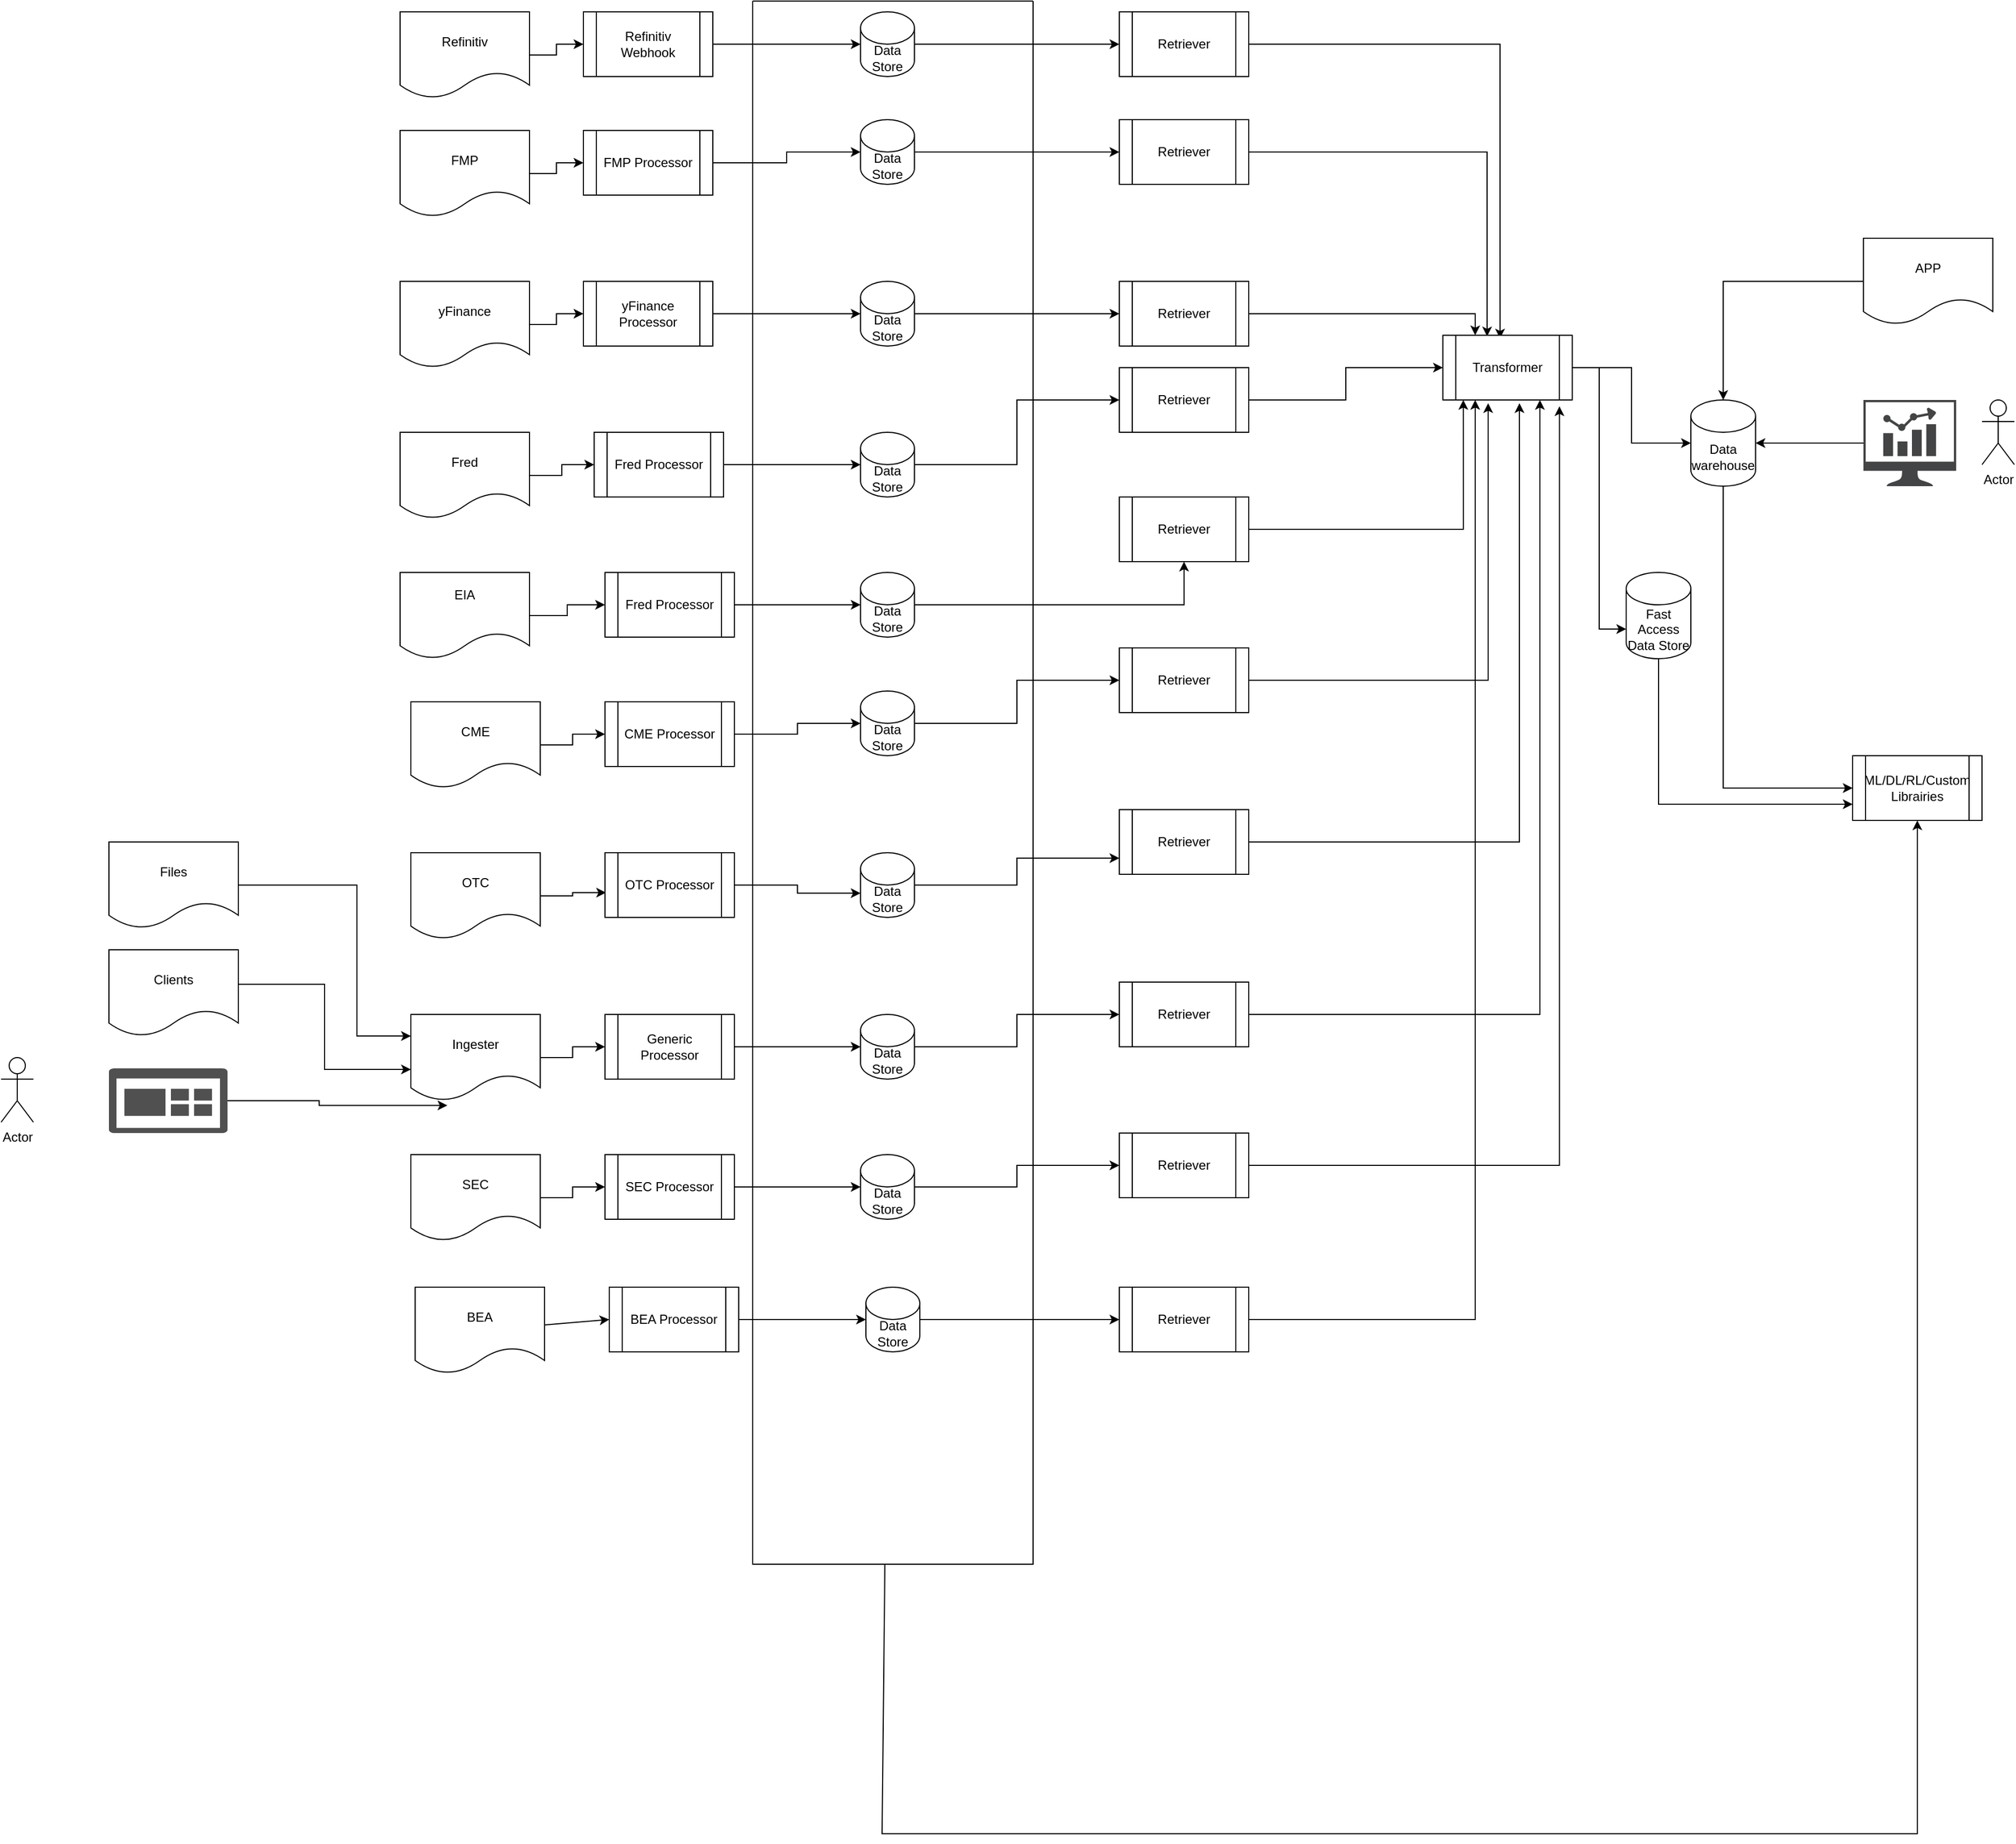 <mxfile version="21.3.8" type="github">
  <diagram name="Page-1" id="DdglLA1FlACnbnPZemxv">
    <mxGraphModel dx="3240" dy="1257" grid="1" gridSize="10" guides="1" tooltips="1" connect="1" arrows="1" fold="1" page="1" pageScale="1" pageWidth="850" pageHeight="1100" math="0" shadow="0">
      <root>
        <mxCell id="0" />
        <mxCell id="1" parent="0" />
        <mxCell id="RXKl2mWZEcMrvazzEgIa-30" style="edgeStyle=orthogonalEdgeStyle;rounded=0;orthogonalLoop=1;jettySize=auto;html=1;entryX=0;entryY=0.5;entryDx=0;entryDy=0;" edge="1" parent="1" source="RXKl2mWZEcMrvazzEgIa-7" target="RXKl2mWZEcMrvazzEgIa-24">
          <mxGeometry relative="1" as="geometry" />
        </mxCell>
        <mxCell id="RXKl2mWZEcMrvazzEgIa-7" value="&#xa;EIA&#xa;&#xa;" style="shape=document;whiteSpace=wrap;html=1;boundedLbl=1;" vertex="1" parent="1">
          <mxGeometry x="-137" y="530" width="120" height="80" as="geometry" />
        </mxCell>
        <mxCell id="RXKl2mWZEcMrvazzEgIa-29" style="edgeStyle=orthogonalEdgeStyle;rounded=0;orthogonalLoop=1;jettySize=auto;html=1;" edge="1" parent="1" source="RXKl2mWZEcMrvazzEgIa-8" target="RXKl2mWZEcMrvazzEgIa-19">
          <mxGeometry relative="1" as="geometry" />
        </mxCell>
        <mxCell id="RXKl2mWZEcMrvazzEgIa-8" value="Fred" style="shape=document;whiteSpace=wrap;html=1;boundedLbl=1;" vertex="1" parent="1">
          <mxGeometry x="-137" y="400" width="120" height="80" as="geometry" />
        </mxCell>
        <mxCell id="RXKl2mWZEcMrvazzEgIa-28" style="edgeStyle=orthogonalEdgeStyle;rounded=0;orthogonalLoop=1;jettySize=auto;html=1;entryX=0;entryY=0.5;entryDx=0;entryDy=0;" edge="1" parent="1" source="RXKl2mWZEcMrvazzEgIa-9" target="RXKl2mWZEcMrvazzEgIa-17">
          <mxGeometry relative="1" as="geometry" />
        </mxCell>
        <mxCell id="RXKl2mWZEcMrvazzEgIa-9" value="yFinance" style="shape=document;whiteSpace=wrap;html=1;boundedLbl=1;" vertex="1" parent="1">
          <mxGeometry x="-137" y="260" width="120" height="80" as="geometry" />
        </mxCell>
        <mxCell id="RXKl2mWZEcMrvazzEgIa-27" style="edgeStyle=orthogonalEdgeStyle;rounded=0;orthogonalLoop=1;jettySize=auto;html=1;entryX=0;entryY=0.5;entryDx=0;entryDy=0;" edge="1" parent="1" source="RXKl2mWZEcMrvazzEgIa-10" target="RXKl2mWZEcMrvazzEgIa-16">
          <mxGeometry relative="1" as="geometry" />
        </mxCell>
        <mxCell id="RXKl2mWZEcMrvazzEgIa-10" value="FMP" style="shape=document;whiteSpace=wrap;html=1;boundedLbl=1;" vertex="1" parent="1">
          <mxGeometry x="-137" y="120" width="120" height="80" as="geometry" />
        </mxCell>
        <mxCell id="RXKl2mWZEcMrvazzEgIa-26" style="edgeStyle=orthogonalEdgeStyle;rounded=0;orthogonalLoop=1;jettySize=auto;html=1;" edge="1" parent="1" source="RXKl2mWZEcMrvazzEgIa-11" target="RXKl2mWZEcMrvazzEgIa-15">
          <mxGeometry relative="1" as="geometry" />
        </mxCell>
        <mxCell id="RXKl2mWZEcMrvazzEgIa-11" value="Refinitiv" style="shape=document;whiteSpace=wrap;html=1;boundedLbl=1;" vertex="1" parent="1">
          <mxGeometry x="-137" y="10" width="120" height="80" as="geometry" />
        </mxCell>
        <mxCell id="RXKl2mWZEcMrvazzEgIa-31" style="edgeStyle=orthogonalEdgeStyle;rounded=0;orthogonalLoop=1;jettySize=auto;html=1;entryX=0;entryY=0.5;entryDx=0;entryDy=0;" edge="1" parent="1" source="RXKl2mWZEcMrvazzEgIa-12" target="RXKl2mWZEcMrvazzEgIa-23">
          <mxGeometry relative="1" as="geometry" />
        </mxCell>
        <mxCell id="RXKl2mWZEcMrvazzEgIa-12" value="CME" style="shape=document;whiteSpace=wrap;html=1;boundedLbl=1;" vertex="1" parent="1">
          <mxGeometry x="-127" y="650" width="120" height="80" as="geometry" />
        </mxCell>
        <mxCell id="RXKl2mWZEcMrvazzEgIa-32" style="edgeStyle=orthogonalEdgeStyle;rounded=0;orthogonalLoop=1;jettySize=auto;html=1;entryX=0.008;entryY=0.617;entryDx=0;entryDy=0;entryPerimeter=0;" edge="1" parent="1" source="RXKl2mWZEcMrvazzEgIa-13" target="RXKl2mWZEcMrvazzEgIa-22">
          <mxGeometry relative="1" as="geometry" />
        </mxCell>
        <mxCell id="RXKl2mWZEcMrvazzEgIa-13" value="OTC" style="shape=document;whiteSpace=wrap;html=1;boundedLbl=1;" vertex="1" parent="1">
          <mxGeometry x="-127" y="790" width="120" height="80" as="geometry" />
        </mxCell>
        <mxCell id="RXKl2mWZEcMrvazzEgIa-33" style="edgeStyle=orthogonalEdgeStyle;rounded=0;orthogonalLoop=1;jettySize=auto;html=1;entryX=0;entryY=0.5;entryDx=0;entryDy=0;" edge="1" parent="1" source="RXKl2mWZEcMrvazzEgIa-14" target="RXKl2mWZEcMrvazzEgIa-25">
          <mxGeometry relative="1" as="geometry" />
        </mxCell>
        <mxCell id="RXKl2mWZEcMrvazzEgIa-14" value="Ingester" style="shape=document;whiteSpace=wrap;html=1;boundedLbl=1;" vertex="1" parent="1">
          <mxGeometry x="-127" y="940" width="120" height="80" as="geometry" />
        </mxCell>
        <mxCell id="RXKl2mWZEcMrvazzEgIa-43" style="edgeStyle=orthogonalEdgeStyle;rounded=0;orthogonalLoop=1;jettySize=auto;html=1;" edge="1" parent="1" source="RXKl2mWZEcMrvazzEgIa-15" target="RXKl2mWZEcMrvazzEgIa-38">
          <mxGeometry relative="1" as="geometry" />
        </mxCell>
        <mxCell id="RXKl2mWZEcMrvazzEgIa-15" value="Refinitiv Webhook" style="shape=process;whiteSpace=wrap;html=1;backgroundOutline=1;" vertex="1" parent="1">
          <mxGeometry x="33" y="10" width="120" height="60" as="geometry" />
        </mxCell>
        <mxCell id="RXKl2mWZEcMrvazzEgIa-44" style="edgeStyle=orthogonalEdgeStyle;rounded=0;orthogonalLoop=1;jettySize=auto;html=1;" edge="1" parent="1" source="RXKl2mWZEcMrvazzEgIa-16" target="RXKl2mWZEcMrvazzEgIa-40">
          <mxGeometry relative="1" as="geometry" />
        </mxCell>
        <mxCell id="RXKl2mWZEcMrvazzEgIa-16" value="FMP Processor" style="shape=process;whiteSpace=wrap;html=1;backgroundOutline=1;" vertex="1" parent="1">
          <mxGeometry x="33" y="120" width="120" height="60" as="geometry" />
        </mxCell>
        <mxCell id="RXKl2mWZEcMrvazzEgIa-45" style="edgeStyle=orthogonalEdgeStyle;rounded=0;orthogonalLoop=1;jettySize=auto;html=1;" edge="1" parent="1" source="RXKl2mWZEcMrvazzEgIa-17" target="RXKl2mWZEcMrvazzEgIa-41">
          <mxGeometry relative="1" as="geometry" />
        </mxCell>
        <mxCell id="RXKl2mWZEcMrvazzEgIa-17" value="yFinance Processor" style="shape=process;whiteSpace=wrap;html=1;backgroundOutline=1;" vertex="1" parent="1">
          <mxGeometry x="33" y="260" width="120" height="60" as="geometry" />
        </mxCell>
        <mxCell id="RXKl2mWZEcMrvazzEgIa-46" style="edgeStyle=orthogonalEdgeStyle;rounded=0;orthogonalLoop=1;jettySize=auto;html=1;entryX=0;entryY=0.5;entryDx=0;entryDy=0;entryPerimeter=0;" edge="1" parent="1" source="RXKl2mWZEcMrvazzEgIa-19" target="RXKl2mWZEcMrvazzEgIa-39">
          <mxGeometry relative="1" as="geometry" />
        </mxCell>
        <mxCell id="RXKl2mWZEcMrvazzEgIa-19" value="Fred Processor" style="shape=process;whiteSpace=wrap;html=1;backgroundOutline=1;" vertex="1" parent="1">
          <mxGeometry x="43" y="400" width="120" height="60" as="geometry" />
        </mxCell>
        <mxCell id="RXKl2mWZEcMrvazzEgIa-49" style="edgeStyle=orthogonalEdgeStyle;rounded=0;orthogonalLoop=1;jettySize=auto;html=1;entryX=0;entryY=0;entryDx=0;entryDy=37.5;entryPerimeter=0;" edge="1" parent="1" source="RXKl2mWZEcMrvazzEgIa-22" target="RXKl2mWZEcMrvazzEgIa-34">
          <mxGeometry relative="1" as="geometry" />
        </mxCell>
        <mxCell id="RXKl2mWZEcMrvazzEgIa-22" value="OTC Processor" style="shape=process;whiteSpace=wrap;html=1;backgroundOutline=1;" vertex="1" parent="1">
          <mxGeometry x="53" y="790" width="120" height="60" as="geometry" />
        </mxCell>
        <mxCell id="RXKl2mWZEcMrvazzEgIa-48" style="edgeStyle=orthogonalEdgeStyle;rounded=0;orthogonalLoop=1;jettySize=auto;html=1;" edge="1" parent="1" source="RXKl2mWZEcMrvazzEgIa-23" target="RXKl2mWZEcMrvazzEgIa-36">
          <mxGeometry relative="1" as="geometry" />
        </mxCell>
        <mxCell id="RXKl2mWZEcMrvazzEgIa-23" value="CME Processor" style="shape=process;whiteSpace=wrap;html=1;backgroundOutline=1;" vertex="1" parent="1">
          <mxGeometry x="53" y="650" width="120" height="60" as="geometry" />
        </mxCell>
        <mxCell id="RXKl2mWZEcMrvazzEgIa-47" style="edgeStyle=orthogonalEdgeStyle;rounded=0;orthogonalLoop=1;jettySize=auto;html=1;" edge="1" parent="1" source="RXKl2mWZEcMrvazzEgIa-24" target="RXKl2mWZEcMrvazzEgIa-37">
          <mxGeometry relative="1" as="geometry" />
        </mxCell>
        <mxCell id="RXKl2mWZEcMrvazzEgIa-24" value="Fred Processor" style="shape=process;whiteSpace=wrap;html=1;backgroundOutline=1;" vertex="1" parent="1">
          <mxGeometry x="53" y="530" width="120" height="60" as="geometry" />
        </mxCell>
        <mxCell id="RXKl2mWZEcMrvazzEgIa-95" style="edgeStyle=orthogonalEdgeStyle;rounded=0;orthogonalLoop=1;jettySize=auto;html=1;" edge="1" parent="1" source="RXKl2mWZEcMrvazzEgIa-25" target="RXKl2mWZEcMrvazzEgIa-35">
          <mxGeometry relative="1" as="geometry" />
        </mxCell>
        <mxCell id="RXKl2mWZEcMrvazzEgIa-25" value="Generic Processor" style="shape=process;whiteSpace=wrap;html=1;backgroundOutline=1;" vertex="1" parent="1">
          <mxGeometry x="53" y="940" width="120" height="60" as="geometry" />
        </mxCell>
        <mxCell id="RXKl2mWZEcMrvazzEgIa-63" style="edgeStyle=orthogonalEdgeStyle;rounded=0;orthogonalLoop=1;jettySize=auto;html=1;entryX=0;entryY=0.75;entryDx=0;entryDy=0;" edge="1" parent="1" source="RXKl2mWZEcMrvazzEgIa-34" target="RXKl2mWZEcMrvazzEgIa-60">
          <mxGeometry relative="1" as="geometry" />
        </mxCell>
        <mxCell id="RXKl2mWZEcMrvazzEgIa-34" value="Data Store" style="shape=cylinder3;whiteSpace=wrap;html=1;boundedLbl=1;backgroundOutline=1;size=15;" vertex="1" parent="1">
          <mxGeometry x="290" y="790" width="50" height="60" as="geometry" />
        </mxCell>
        <mxCell id="RXKl2mWZEcMrvazzEgIa-62" style="edgeStyle=orthogonalEdgeStyle;rounded=0;orthogonalLoop=1;jettySize=auto;html=1;entryX=0;entryY=0.5;entryDx=0;entryDy=0;" edge="1" parent="1" source="RXKl2mWZEcMrvazzEgIa-35" target="RXKl2mWZEcMrvazzEgIa-61">
          <mxGeometry relative="1" as="geometry" />
        </mxCell>
        <mxCell id="RXKl2mWZEcMrvazzEgIa-35" value="Data Store" style="shape=cylinder3;whiteSpace=wrap;html=1;boundedLbl=1;backgroundOutline=1;size=15;" vertex="1" parent="1">
          <mxGeometry x="290" y="940" width="50" height="60" as="geometry" />
        </mxCell>
        <mxCell id="RXKl2mWZEcMrvazzEgIa-64" style="edgeStyle=orthogonalEdgeStyle;rounded=0;orthogonalLoop=1;jettySize=auto;html=1;entryX=0;entryY=0.5;entryDx=0;entryDy=0;" edge="1" parent="1" source="RXKl2mWZEcMrvazzEgIa-36" target="RXKl2mWZEcMrvazzEgIa-59">
          <mxGeometry relative="1" as="geometry" />
        </mxCell>
        <mxCell id="RXKl2mWZEcMrvazzEgIa-36" value="Data Store" style="shape=cylinder3;whiteSpace=wrap;html=1;boundedLbl=1;backgroundOutline=1;size=15;" vertex="1" parent="1">
          <mxGeometry x="290" y="640" width="50" height="60" as="geometry" />
        </mxCell>
        <mxCell id="RXKl2mWZEcMrvazzEgIa-65" style="edgeStyle=orthogonalEdgeStyle;rounded=0;orthogonalLoop=1;jettySize=auto;html=1;" edge="1" parent="1" source="RXKl2mWZEcMrvazzEgIa-37" target="RXKl2mWZEcMrvazzEgIa-58">
          <mxGeometry relative="1" as="geometry" />
        </mxCell>
        <mxCell id="RXKl2mWZEcMrvazzEgIa-37" value="Data Store" style="shape=cylinder3;whiteSpace=wrap;html=1;boundedLbl=1;backgroundOutline=1;size=15;" vertex="1" parent="1">
          <mxGeometry x="290" y="530" width="50" height="60" as="geometry" />
        </mxCell>
        <mxCell id="RXKl2mWZEcMrvazzEgIa-78" style="edgeStyle=orthogonalEdgeStyle;rounded=0;orthogonalLoop=1;jettySize=auto;html=1;entryX=0;entryY=0.5;entryDx=0;entryDy=0;" edge="1" parent="1" source="RXKl2mWZEcMrvazzEgIa-38" target="RXKl2mWZEcMrvazzEgIa-50">
          <mxGeometry relative="1" as="geometry" />
        </mxCell>
        <mxCell id="RXKl2mWZEcMrvazzEgIa-38" value="Data Store" style="shape=cylinder3;whiteSpace=wrap;html=1;boundedLbl=1;backgroundOutline=1;size=15;" vertex="1" parent="1">
          <mxGeometry x="290" y="10" width="50" height="60" as="geometry" />
        </mxCell>
        <mxCell id="RXKl2mWZEcMrvazzEgIa-66" style="edgeStyle=orthogonalEdgeStyle;rounded=0;orthogonalLoop=1;jettySize=auto;html=1;entryX=0;entryY=0.5;entryDx=0;entryDy=0;" edge="1" parent="1" source="RXKl2mWZEcMrvazzEgIa-39" target="RXKl2mWZEcMrvazzEgIa-57">
          <mxGeometry relative="1" as="geometry" />
        </mxCell>
        <mxCell id="RXKl2mWZEcMrvazzEgIa-39" value="Data Store" style="shape=cylinder3;whiteSpace=wrap;html=1;boundedLbl=1;backgroundOutline=1;size=15;" vertex="1" parent="1">
          <mxGeometry x="290" y="400" width="50" height="60" as="geometry" />
        </mxCell>
        <mxCell id="RXKl2mWZEcMrvazzEgIa-68" style="edgeStyle=orthogonalEdgeStyle;rounded=0;orthogonalLoop=1;jettySize=auto;html=1;entryX=0;entryY=0.5;entryDx=0;entryDy=0;" edge="1" parent="1" source="RXKl2mWZEcMrvazzEgIa-40" target="RXKl2mWZEcMrvazzEgIa-55">
          <mxGeometry relative="1" as="geometry" />
        </mxCell>
        <mxCell id="RXKl2mWZEcMrvazzEgIa-40" value="Data Store" style="shape=cylinder3;whiteSpace=wrap;html=1;boundedLbl=1;backgroundOutline=1;size=15;" vertex="1" parent="1">
          <mxGeometry x="290" y="110" width="50" height="60" as="geometry" />
        </mxCell>
        <mxCell id="RXKl2mWZEcMrvazzEgIa-67" style="edgeStyle=orthogonalEdgeStyle;rounded=0;orthogonalLoop=1;jettySize=auto;html=1;entryX=0;entryY=0.5;entryDx=0;entryDy=0;" edge="1" parent="1" source="RXKl2mWZEcMrvazzEgIa-41" target="RXKl2mWZEcMrvazzEgIa-56">
          <mxGeometry relative="1" as="geometry" />
        </mxCell>
        <mxCell id="RXKl2mWZEcMrvazzEgIa-41" value="Data Store" style="shape=cylinder3;whiteSpace=wrap;html=1;boundedLbl=1;backgroundOutline=1;size=15;" vertex="1" parent="1">
          <mxGeometry x="290" y="260" width="50" height="60" as="geometry" />
        </mxCell>
        <mxCell id="RXKl2mWZEcMrvazzEgIa-70" style="edgeStyle=orthogonalEdgeStyle;rounded=0;orthogonalLoop=1;jettySize=auto;html=1;entryX=0.442;entryY=0.05;entryDx=0;entryDy=0;entryPerimeter=0;" edge="1" parent="1" source="RXKl2mWZEcMrvazzEgIa-50" target="RXKl2mWZEcMrvazzEgIa-69">
          <mxGeometry relative="1" as="geometry" />
        </mxCell>
        <mxCell id="RXKl2mWZEcMrvazzEgIa-50" value="Retriever" style="shape=process;whiteSpace=wrap;html=1;backgroundOutline=1;" vertex="1" parent="1">
          <mxGeometry x="530" y="10" width="120" height="60" as="geometry" />
        </mxCell>
        <mxCell id="RXKl2mWZEcMrvazzEgIa-71" style="edgeStyle=orthogonalEdgeStyle;rounded=0;orthogonalLoop=1;jettySize=auto;html=1;entryX=0.342;entryY=0.017;entryDx=0;entryDy=0;entryPerimeter=0;" edge="1" parent="1" source="RXKl2mWZEcMrvazzEgIa-55" target="RXKl2mWZEcMrvazzEgIa-69">
          <mxGeometry relative="1" as="geometry" />
        </mxCell>
        <mxCell id="RXKl2mWZEcMrvazzEgIa-55" value="Retriever" style="shape=process;whiteSpace=wrap;html=1;backgroundOutline=1;" vertex="1" parent="1">
          <mxGeometry x="530" y="110" width="120" height="60" as="geometry" />
        </mxCell>
        <mxCell id="RXKl2mWZEcMrvazzEgIa-72" style="edgeStyle=orthogonalEdgeStyle;rounded=0;orthogonalLoop=1;jettySize=auto;html=1;entryX=0.25;entryY=0;entryDx=0;entryDy=0;" edge="1" parent="1" source="RXKl2mWZEcMrvazzEgIa-56" target="RXKl2mWZEcMrvazzEgIa-69">
          <mxGeometry relative="1" as="geometry">
            <mxPoint x="543" y="360" as="targetPoint" />
          </mxGeometry>
        </mxCell>
        <mxCell id="RXKl2mWZEcMrvazzEgIa-56" value="Retriever" style="shape=process;whiteSpace=wrap;html=1;backgroundOutline=1;" vertex="1" parent="1">
          <mxGeometry x="530" y="260" width="120" height="60" as="geometry" />
        </mxCell>
        <mxCell id="RXKl2mWZEcMrvazzEgIa-73" style="edgeStyle=orthogonalEdgeStyle;rounded=0;orthogonalLoop=1;jettySize=auto;html=1;entryX=0;entryY=0.5;entryDx=0;entryDy=0;" edge="1" parent="1" source="RXKl2mWZEcMrvazzEgIa-57" target="RXKl2mWZEcMrvazzEgIa-69">
          <mxGeometry relative="1" as="geometry" />
        </mxCell>
        <mxCell id="RXKl2mWZEcMrvazzEgIa-57" value="Retriever" style="shape=process;whiteSpace=wrap;html=1;backgroundOutline=1;" vertex="1" parent="1">
          <mxGeometry x="530" y="340" width="120" height="60" as="geometry" />
        </mxCell>
        <mxCell id="RXKl2mWZEcMrvazzEgIa-74" style="edgeStyle=orthogonalEdgeStyle;rounded=0;orthogonalLoop=1;jettySize=auto;html=1;entryX=0.158;entryY=1;entryDx=0;entryDy=0;entryPerimeter=0;" edge="1" parent="1" source="RXKl2mWZEcMrvazzEgIa-58" target="RXKl2mWZEcMrvazzEgIa-69">
          <mxGeometry relative="1" as="geometry" />
        </mxCell>
        <mxCell id="RXKl2mWZEcMrvazzEgIa-58" value="Retriever" style="shape=process;whiteSpace=wrap;html=1;backgroundOutline=1;" vertex="1" parent="1">
          <mxGeometry x="530" y="460" width="120" height="60" as="geometry" />
        </mxCell>
        <mxCell id="RXKl2mWZEcMrvazzEgIa-75" style="edgeStyle=orthogonalEdgeStyle;rounded=0;orthogonalLoop=1;jettySize=auto;html=1;entryX=0.35;entryY=1.05;entryDx=0;entryDy=0;entryPerimeter=0;" edge="1" parent="1" source="RXKl2mWZEcMrvazzEgIa-59" target="RXKl2mWZEcMrvazzEgIa-69">
          <mxGeometry relative="1" as="geometry" />
        </mxCell>
        <mxCell id="RXKl2mWZEcMrvazzEgIa-59" value="Retriever" style="shape=process;whiteSpace=wrap;html=1;backgroundOutline=1;" vertex="1" parent="1">
          <mxGeometry x="530" y="600" width="120" height="60" as="geometry" />
        </mxCell>
        <mxCell id="RXKl2mWZEcMrvazzEgIa-76" style="edgeStyle=orthogonalEdgeStyle;rounded=0;orthogonalLoop=1;jettySize=auto;html=1;entryX=0.592;entryY=1.05;entryDx=0;entryDy=0;entryPerimeter=0;" edge="1" parent="1" source="RXKl2mWZEcMrvazzEgIa-60" target="RXKl2mWZEcMrvazzEgIa-69">
          <mxGeometry relative="1" as="geometry" />
        </mxCell>
        <mxCell id="RXKl2mWZEcMrvazzEgIa-60" value="Retriever" style="shape=process;whiteSpace=wrap;html=1;backgroundOutline=1;" vertex="1" parent="1">
          <mxGeometry x="530" y="750" width="120" height="60" as="geometry" />
        </mxCell>
        <mxCell id="RXKl2mWZEcMrvazzEgIa-77" style="edgeStyle=orthogonalEdgeStyle;rounded=0;orthogonalLoop=1;jettySize=auto;html=1;entryX=0.75;entryY=1;entryDx=0;entryDy=0;" edge="1" parent="1" source="RXKl2mWZEcMrvazzEgIa-61" target="RXKl2mWZEcMrvazzEgIa-69">
          <mxGeometry relative="1" as="geometry" />
        </mxCell>
        <mxCell id="RXKl2mWZEcMrvazzEgIa-61" value="Retriever" style="shape=process;whiteSpace=wrap;html=1;backgroundOutline=1;" vertex="1" parent="1">
          <mxGeometry x="530" y="910" width="120" height="60" as="geometry" />
        </mxCell>
        <mxCell id="RXKl2mWZEcMrvazzEgIa-80" style="edgeStyle=orthogonalEdgeStyle;rounded=0;orthogonalLoop=1;jettySize=auto;html=1;entryX=0;entryY=0;entryDx=0;entryDy=52.5;entryPerimeter=0;" edge="1" parent="1" source="RXKl2mWZEcMrvazzEgIa-69" target="RXKl2mWZEcMrvazzEgIa-79">
          <mxGeometry relative="1" as="geometry" />
        </mxCell>
        <mxCell id="RXKl2mWZEcMrvazzEgIa-82" style="edgeStyle=orthogonalEdgeStyle;rounded=0;orthogonalLoop=1;jettySize=auto;html=1;" edge="1" parent="1" source="RXKl2mWZEcMrvazzEgIa-69" target="RXKl2mWZEcMrvazzEgIa-81">
          <mxGeometry relative="1" as="geometry" />
        </mxCell>
        <mxCell id="RXKl2mWZEcMrvazzEgIa-69" value="Transformer" style="shape=process;whiteSpace=wrap;html=1;backgroundOutline=1;" vertex="1" parent="1">
          <mxGeometry x="830" y="310" width="120" height="60" as="geometry" />
        </mxCell>
        <mxCell id="RXKl2mWZEcMrvazzEgIa-132" style="edgeStyle=none;rounded=0;orthogonalLoop=1;jettySize=auto;html=1;entryX=0;entryY=0.75;entryDx=0;entryDy=0;" edge="1" parent="1" source="RXKl2mWZEcMrvazzEgIa-79" target="RXKl2mWZEcMrvazzEgIa-119">
          <mxGeometry relative="1" as="geometry">
            <Array as="points">
              <mxPoint x="1030" y="745" />
            </Array>
          </mxGeometry>
        </mxCell>
        <mxCell id="RXKl2mWZEcMrvazzEgIa-79" value="Fast Access Data Store" style="shape=cylinder3;whiteSpace=wrap;html=1;boundedLbl=1;backgroundOutline=1;size=15;" vertex="1" parent="1">
          <mxGeometry x="1000" y="530" width="60" height="80" as="geometry" />
        </mxCell>
        <mxCell id="RXKl2mWZEcMrvazzEgIa-130" style="edgeStyle=none;rounded=0;orthogonalLoop=1;jettySize=auto;html=1;" edge="1" parent="1" source="RXKl2mWZEcMrvazzEgIa-81" target="RXKl2mWZEcMrvazzEgIa-119">
          <mxGeometry relative="1" as="geometry">
            <Array as="points">
              <mxPoint x="1090" y="730" />
            </Array>
          </mxGeometry>
        </mxCell>
        <mxCell id="RXKl2mWZEcMrvazzEgIa-81" value="Data warehouse" style="shape=cylinder3;whiteSpace=wrap;html=1;boundedLbl=1;backgroundOutline=1;size=15;" vertex="1" parent="1">
          <mxGeometry x="1060" y="370" width="60" height="80" as="geometry" />
        </mxCell>
        <mxCell id="RXKl2mWZEcMrvazzEgIa-84" style="edgeStyle=orthogonalEdgeStyle;rounded=0;orthogonalLoop=1;jettySize=auto;html=1;entryX=0;entryY=0.25;entryDx=0;entryDy=0;" edge="1" parent="1" source="RXKl2mWZEcMrvazzEgIa-83" target="RXKl2mWZEcMrvazzEgIa-14">
          <mxGeometry relative="1" as="geometry">
            <Array as="points">
              <mxPoint x="-177" y="820" />
              <mxPoint x="-177" y="960" />
            </Array>
          </mxGeometry>
        </mxCell>
        <mxCell id="RXKl2mWZEcMrvazzEgIa-83" value="Files" style="shape=document;whiteSpace=wrap;html=1;boundedLbl=1;" vertex="1" parent="1">
          <mxGeometry x="-407" y="780" width="120" height="80" as="geometry" />
        </mxCell>
        <mxCell id="RXKl2mWZEcMrvazzEgIa-86" style="edgeStyle=orthogonalEdgeStyle;rounded=0;orthogonalLoop=1;jettySize=auto;html=1;entryX=0;entryY=0.638;entryDx=0;entryDy=0;entryPerimeter=0;exitX=0.992;exitY=0.4;exitDx=0;exitDy=0;exitPerimeter=0;" edge="1" parent="1" source="RXKl2mWZEcMrvazzEgIa-87" target="RXKl2mWZEcMrvazzEgIa-14">
          <mxGeometry relative="1" as="geometry">
            <mxPoint x="-277" y="940" as="sourcePoint" />
          </mxGeometry>
        </mxCell>
        <mxCell id="RXKl2mWZEcMrvazzEgIa-87" value="Clients" style="shape=document;whiteSpace=wrap;html=1;boundedLbl=1;" vertex="1" parent="1">
          <mxGeometry x="-407" y="880" width="120" height="80" as="geometry" />
        </mxCell>
        <mxCell id="RXKl2mWZEcMrvazzEgIa-90" style="edgeStyle=orthogonalEdgeStyle;rounded=0;orthogonalLoop=1;jettySize=auto;html=1;entryX=1;entryY=0.5;entryDx=0;entryDy=0;entryPerimeter=0;" edge="1" parent="1" source="RXKl2mWZEcMrvazzEgIa-89" target="RXKl2mWZEcMrvazzEgIa-81">
          <mxGeometry relative="1" as="geometry" />
        </mxCell>
        <mxCell id="RXKl2mWZEcMrvazzEgIa-89" value="" style="sketch=0;pointerEvents=1;shadow=0;dashed=0;html=1;strokeColor=none;fillColor=#434445;aspect=fixed;labelPosition=center;verticalLabelPosition=bottom;verticalAlign=top;align=center;outlineConnect=0;shape=mxgraph.vvd.nsx_dashboard;" vertex="1" parent="1">
          <mxGeometry x="1220" y="370" width="86.02" height="80" as="geometry" />
        </mxCell>
        <mxCell id="RXKl2mWZEcMrvazzEgIa-93" style="edgeStyle=orthogonalEdgeStyle;rounded=0;orthogonalLoop=1;jettySize=auto;html=1;entryX=0;entryY=0.5;entryDx=0;entryDy=0;" edge="1" parent="1" source="RXKl2mWZEcMrvazzEgIa-91" target="RXKl2mWZEcMrvazzEgIa-92">
          <mxGeometry relative="1" as="geometry" />
        </mxCell>
        <mxCell id="RXKl2mWZEcMrvazzEgIa-91" value="SEC" style="shape=document;whiteSpace=wrap;html=1;boundedLbl=1;" vertex="1" parent="1">
          <mxGeometry x="-127" y="1070" width="120" height="80" as="geometry" />
        </mxCell>
        <mxCell id="RXKl2mWZEcMrvazzEgIa-97" style="edgeStyle=orthogonalEdgeStyle;rounded=0;orthogonalLoop=1;jettySize=auto;html=1;entryX=0;entryY=0.5;entryDx=0;entryDy=0;entryPerimeter=0;" edge="1" parent="1" source="RXKl2mWZEcMrvazzEgIa-92" target="RXKl2mWZEcMrvazzEgIa-96">
          <mxGeometry relative="1" as="geometry" />
        </mxCell>
        <mxCell id="RXKl2mWZEcMrvazzEgIa-92" value="SEC Processor" style="shape=process;whiteSpace=wrap;html=1;backgroundOutline=1;" vertex="1" parent="1">
          <mxGeometry x="53" y="1070" width="120" height="60" as="geometry" />
        </mxCell>
        <mxCell id="RXKl2mWZEcMrvazzEgIa-99" style="edgeStyle=orthogonalEdgeStyle;rounded=0;orthogonalLoop=1;jettySize=auto;html=1;" edge="1" parent="1" source="RXKl2mWZEcMrvazzEgIa-96" target="RXKl2mWZEcMrvazzEgIa-98">
          <mxGeometry relative="1" as="geometry" />
        </mxCell>
        <mxCell id="RXKl2mWZEcMrvazzEgIa-96" value="Data Store" style="shape=cylinder3;whiteSpace=wrap;html=1;boundedLbl=1;backgroundOutline=1;size=15;" vertex="1" parent="1">
          <mxGeometry x="290" y="1070" width="50" height="60" as="geometry" />
        </mxCell>
        <mxCell id="RXKl2mWZEcMrvazzEgIa-100" style="edgeStyle=orthogonalEdgeStyle;rounded=0;orthogonalLoop=1;jettySize=auto;html=1;entryX=0.901;entryY=1.098;entryDx=0;entryDy=0;entryPerimeter=0;" edge="1" parent="1" source="RXKl2mWZEcMrvazzEgIa-98" target="RXKl2mWZEcMrvazzEgIa-69">
          <mxGeometry relative="1" as="geometry" />
        </mxCell>
        <mxCell id="RXKl2mWZEcMrvazzEgIa-98" value="Retriever" style="shape=process;whiteSpace=wrap;html=1;backgroundOutline=1;" vertex="1" parent="1">
          <mxGeometry x="530" y="1050" width="120" height="60" as="geometry" />
        </mxCell>
        <mxCell id="RXKl2mWZEcMrvazzEgIa-101" value="Actor" style="shape=umlActor;verticalLabelPosition=bottom;verticalAlign=top;html=1;outlineConnect=0;" vertex="1" parent="1">
          <mxGeometry x="1330" y="370" width="30" height="60" as="geometry" />
        </mxCell>
        <mxCell id="RXKl2mWZEcMrvazzEgIa-116" style="edgeStyle=orthogonalEdgeStyle;rounded=0;orthogonalLoop=1;jettySize=auto;html=1;entryX=0.282;entryY=1.055;entryDx=0;entryDy=0;entryPerimeter=0;" edge="1" parent="1" source="RXKl2mWZEcMrvazzEgIa-115" target="RXKl2mWZEcMrvazzEgIa-14">
          <mxGeometry relative="1" as="geometry" />
        </mxCell>
        <mxCell id="RXKl2mWZEcMrvazzEgIa-115" value="" style="sketch=0;pointerEvents=1;shadow=0;dashed=0;html=1;strokeColor=none;labelPosition=center;verticalLabelPosition=bottom;verticalAlign=top;align=center;fillColor=#505050;shape=mxgraph.mscae.oms.dashboard" vertex="1" parent="1">
          <mxGeometry x="-407" y="990" width="110" height="60" as="geometry" />
        </mxCell>
        <mxCell id="RXKl2mWZEcMrvazzEgIa-117" value="Actor" style="shape=umlActor;verticalLabelPosition=bottom;verticalAlign=top;html=1;outlineConnect=0;" vertex="1" parent="1">
          <mxGeometry x="-507" y="980" width="30" height="60" as="geometry" />
        </mxCell>
        <mxCell id="RXKl2mWZEcMrvazzEgIa-119" value="ML/DL/RL/Custom Librairies" style="shape=process;whiteSpace=wrap;html=1;backgroundOutline=1;" vertex="1" parent="1">
          <mxGeometry x="1210" y="700" width="120" height="60" as="geometry" />
        </mxCell>
        <mxCell id="RXKl2mWZEcMrvazzEgIa-129" style="edgeStyle=none;rounded=0;orthogonalLoop=1;jettySize=auto;html=1;" edge="1" parent="1" source="RXKl2mWZEcMrvazzEgIa-128" target="RXKl2mWZEcMrvazzEgIa-119">
          <mxGeometry relative="1" as="geometry">
            <Array as="points">
              <mxPoint x="310" y="1700" />
              <mxPoint x="1270" y="1700" />
            </Array>
          </mxGeometry>
        </mxCell>
        <mxCell id="RXKl2mWZEcMrvazzEgIa-128" value="" style="swimlane;startSize=0;" vertex="1" parent="1">
          <mxGeometry x="190" width="260" height="1450" as="geometry" />
        </mxCell>
        <mxCell id="RXKl2mWZEcMrvazzEgIa-138" value="Data Store" style="shape=cylinder3;whiteSpace=wrap;html=1;boundedLbl=1;backgroundOutline=1;size=15;" vertex="1" parent="RXKl2mWZEcMrvazzEgIa-128">
          <mxGeometry x="105" y="1193" width="50" height="60" as="geometry" />
        </mxCell>
        <mxCell id="RXKl2mWZEcMrvazzEgIa-134" style="edgeStyle=none;rounded=0;orthogonalLoop=1;jettySize=auto;html=1;entryX=0.5;entryY=0;entryDx=0;entryDy=0;entryPerimeter=0;" edge="1" parent="1" source="RXKl2mWZEcMrvazzEgIa-133" target="RXKl2mWZEcMrvazzEgIa-81">
          <mxGeometry relative="1" as="geometry">
            <Array as="points">
              <mxPoint x="1090" y="260" />
            </Array>
          </mxGeometry>
        </mxCell>
        <mxCell id="RXKl2mWZEcMrvazzEgIa-133" value="APP" style="shape=document;whiteSpace=wrap;html=1;boundedLbl=1;" vertex="1" parent="1">
          <mxGeometry x="1220" y="220" width="120" height="80" as="geometry" />
        </mxCell>
        <mxCell id="RXKl2mWZEcMrvazzEgIa-137" style="edgeStyle=none;rounded=0;orthogonalLoop=1;jettySize=auto;html=1;entryX=0;entryY=0.5;entryDx=0;entryDy=0;" edge="1" parent="1" source="RXKl2mWZEcMrvazzEgIa-135" target="RXKl2mWZEcMrvazzEgIa-136">
          <mxGeometry relative="1" as="geometry" />
        </mxCell>
        <mxCell id="RXKl2mWZEcMrvazzEgIa-135" value="BEA" style="shape=document;whiteSpace=wrap;html=1;boundedLbl=1;" vertex="1" parent="1">
          <mxGeometry x="-123" y="1193" width="120" height="80" as="geometry" />
        </mxCell>
        <mxCell id="RXKl2mWZEcMrvazzEgIa-139" style="edgeStyle=none;rounded=0;orthogonalLoop=1;jettySize=auto;html=1;" edge="1" parent="1" source="RXKl2mWZEcMrvazzEgIa-136" target="RXKl2mWZEcMrvazzEgIa-138">
          <mxGeometry relative="1" as="geometry" />
        </mxCell>
        <mxCell id="RXKl2mWZEcMrvazzEgIa-136" value="BEA Processor" style="shape=process;whiteSpace=wrap;html=1;backgroundOutline=1;" vertex="1" parent="1">
          <mxGeometry x="57" y="1193" width="120" height="60" as="geometry" />
        </mxCell>
        <mxCell id="RXKl2mWZEcMrvazzEgIa-142" style="edgeStyle=none;rounded=0;orthogonalLoop=1;jettySize=auto;html=1;entryX=0.25;entryY=1;entryDx=0;entryDy=0;" edge="1" parent="1" source="RXKl2mWZEcMrvazzEgIa-140" target="RXKl2mWZEcMrvazzEgIa-69">
          <mxGeometry relative="1" as="geometry">
            <Array as="points">
              <mxPoint x="860" y="1223" />
            </Array>
          </mxGeometry>
        </mxCell>
        <mxCell id="RXKl2mWZEcMrvazzEgIa-140" value="Retriever" style="shape=process;whiteSpace=wrap;html=1;backgroundOutline=1;" vertex="1" parent="1">
          <mxGeometry x="530" y="1193" width="120" height="60" as="geometry" />
        </mxCell>
        <mxCell id="RXKl2mWZEcMrvazzEgIa-141" style="edgeStyle=none;rounded=0;orthogonalLoop=1;jettySize=auto;html=1;entryX=0;entryY=0.5;entryDx=0;entryDy=0;" edge="1" parent="1" source="RXKl2mWZEcMrvazzEgIa-138" target="RXKl2mWZEcMrvazzEgIa-140">
          <mxGeometry relative="1" as="geometry" />
        </mxCell>
      </root>
    </mxGraphModel>
  </diagram>
</mxfile>
